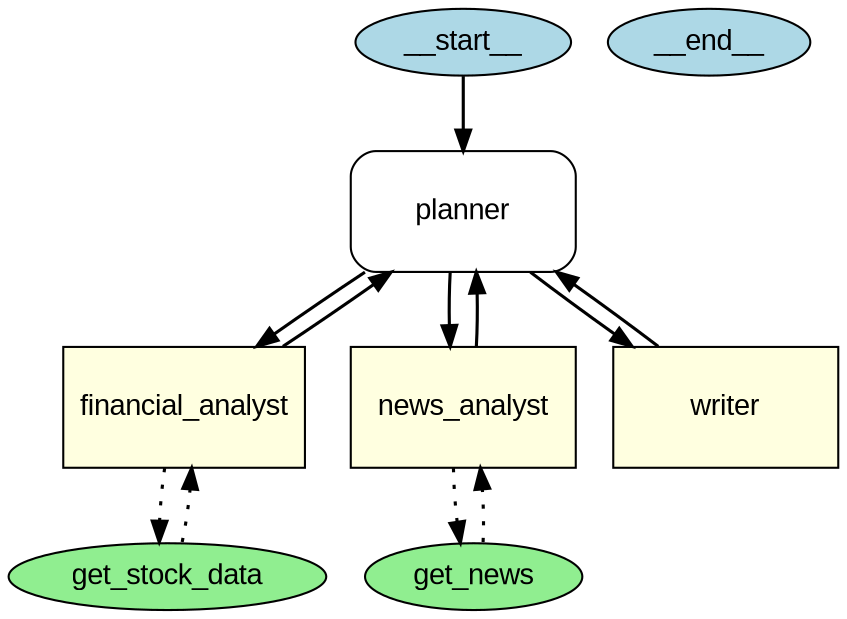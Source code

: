 
    digraph G {
        graph [splines=true];
        node [fontname="Arial"];
        edge [penwidth=1.5];
    "__start__" [label="__start__", shape=ellipse, style=filled, fillcolor=lightblue, width=0.5, height=0.3];"__end__" [label="__end__", shape=ellipse, style=filled, fillcolor=lightblue, width=0.5, height=0.3];"planner" [label="planner", shape=box, style=filled, fillcolor=lightyellow, width=1.5, height=0.8];"financial_analyst" [label="financial_analyst", shape=box, style=filled, style=rounded, fillcolor=lightyellow, width=1.5, height=0.8];"__start__" [label="__start__", shape=ellipse, style=filled, fillcolor=lightblue, width=0.5, height=0.3];"__end__" [label="__end__", shape=ellipse, style=filled, fillcolor=lightblue, width=0.5, height=0.3];"financial_analyst" [label="financial_analyst", shape=box, style=filled, fillcolor=lightyellow, width=1.5, height=0.8];"get_stock_data" [label="get_stock_data", shape=ellipse, style=filled, fillcolor=lightgreen, width=0.5, height=0.3];"planner" [label="planner", shape=box, style=filled, style=rounded, fillcolor=lightyellow, width=1.5, height=0.8];"news_analyst" [label="news_analyst", shape=box, style=filled, style=rounded, fillcolor=lightyellow, width=1.5, height=0.8];"__start__" [label="__start__", shape=ellipse, style=filled, fillcolor=lightblue, width=0.5, height=0.3];"__end__" [label="__end__", shape=ellipse, style=filled, fillcolor=lightblue, width=0.5, height=0.3];"news_analyst" [label="news_analyst", shape=box, style=filled, fillcolor=lightyellow, width=1.5, height=0.8];"get_news" [label="get_news", shape=ellipse, style=filled, fillcolor=lightgreen, width=0.5, height=0.3];"planner" [label="planner", shape=box, style=filled, style=rounded, fillcolor=lightyellow, width=1.5, height=0.8];"writer" [label="writer", shape=box, style=filled, style=rounded, fillcolor=lightyellow, width=1.5, height=0.8];"__start__" [label="__start__", shape=ellipse, style=filled, fillcolor=lightblue, width=0.5, height=0.3];"__end__" [label="__end__", shape=ellipse, style=filled, fillcolor=lightblue, width=0.5, height=0.3];"writer" [label="writer", shape=box, style=filled, fillcolor=lightyellow, width=1.5, height=0.8];"planner" [label="planner", shape=box, style=filled, style=rounded, fillcolor=lightyellow, width=1.5, height=0.8];"__start__" -> "planner";
            "planner" -> "financial_analyst";
        "financial_analyst" -> "get_stock_data" [style=dotted, penwidth=1.5];
        "get_stock_data" -> "financial_analyst" [style=dotted, penwidth=1.5];
            "financial_analyst" -> "planner";
            "planner" -> "news_analyst";
        "news_analyst" -> "get_news" [style=dotted, penwidth=1.5];
        "get_news" -> "news_analyst" [style=dotted, penwidth=1.5];
            "news_analyst" -> "planner";
            "planner" -> "writer";
            "writer" -> "planner";}
